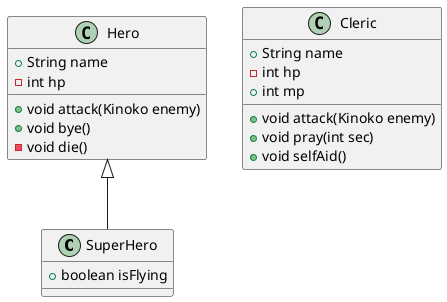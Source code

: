 @startuml
'https://plantuml.com/class-diagram


class SuperHero extends Hero {
    + boolean isFlying
}

class Hero {
    + String name
    - int hp

    + void attack(Kinoko enemy)
    + void bye()
    - void die()
}

class Cleric {
    + String name
    - int hp
    + int mp

    + void attack(Kinoko enemy)
    + void pray(int sec)
    + void selfAid()
}

@enduml